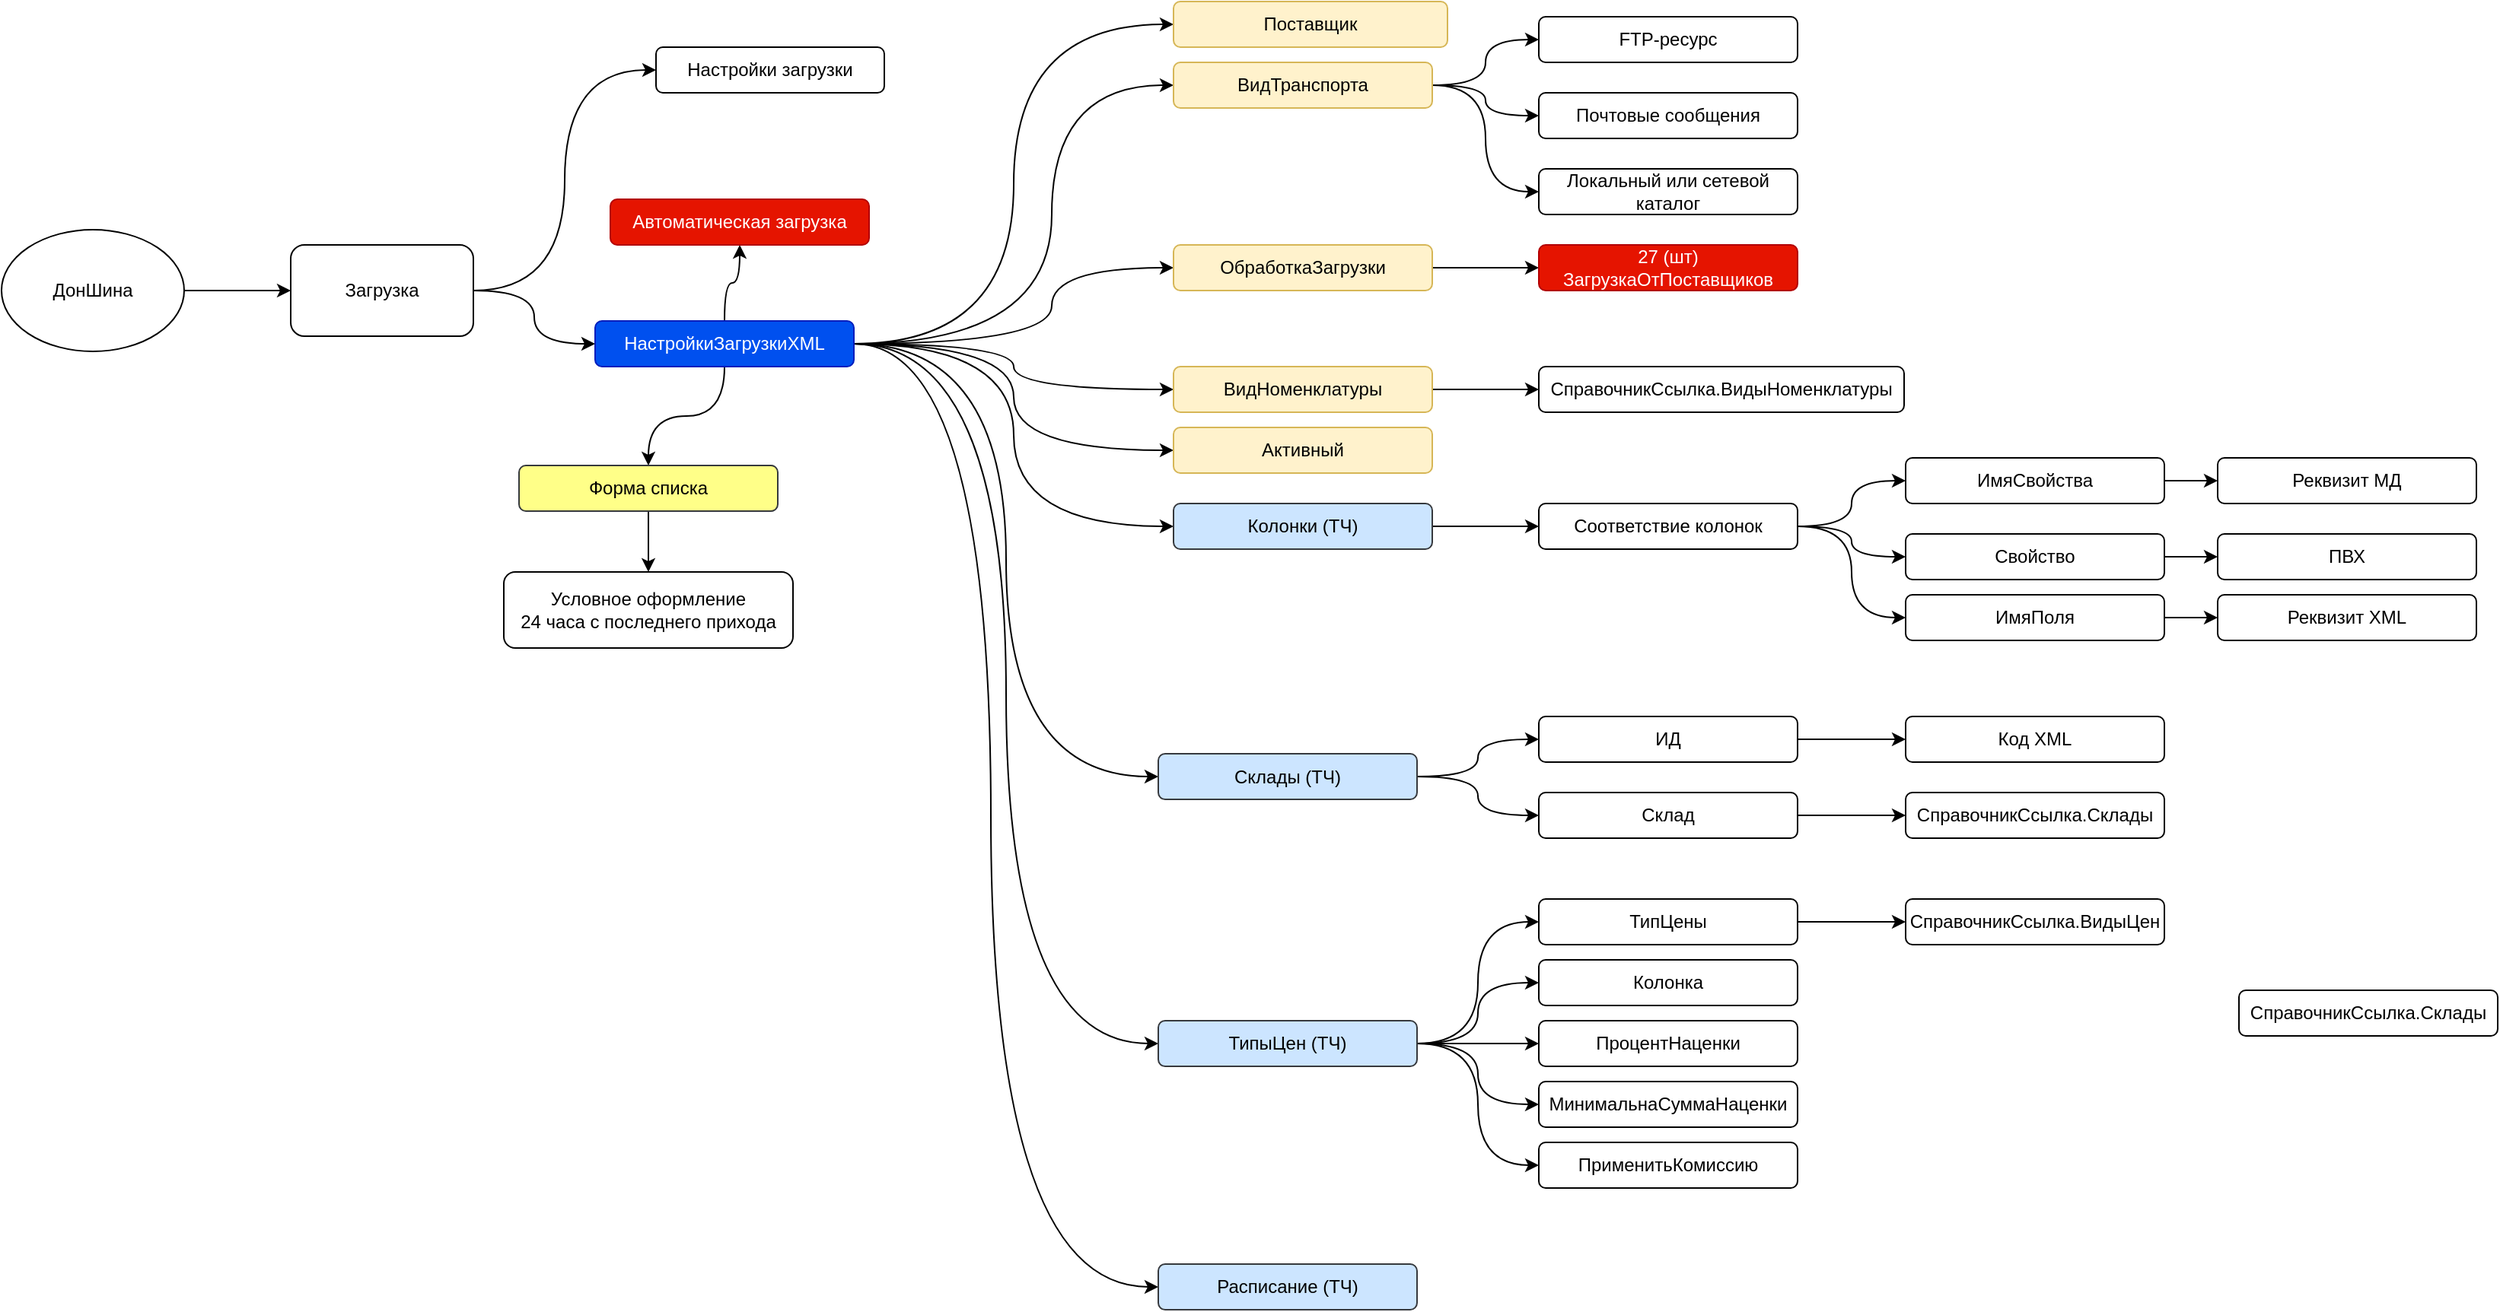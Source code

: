 <mxfile version="28.2.5">
  <diagram name="Страница — 1" id="MQuCKsTkF0hV8LhLmS5N">
    <mxGraphModel dx="1715" dy="930" grid="1" gridSize="10" guides="1" tooltips="1" connect="1" arrows="1" fold="1" page="1" pageScale="1" pageWidth="827" pageHeight="1169" math="0" shadow="0">
      <root>
        <mxCell id="0" />
        <mxCell id="1" parent="0" />
        <mxCell id="EHXcdM6yGb4Hflx0Ipde-5" value="" style="edgeStyle=orthogonalEdgeStyle;rounded=0;orthogonalLoop=1;jettySize=auto;html=1;curved=1;" edge="1" parent="1" source="EHXcdM6yGb4Hflx0Ipde-1" target="EHXcdM6yGb4Hflx0Ipde-4">
          <mxGeometry relative="1" as="geometry" />
        </mxCell>
        <mxCell id="EHXcdM6yGb4Hflx0Ipde-1" value="ДонШина" style="ellipse;whiteSpace=wrap;html=1;" vertex="1" parent="1">
          <mxGeometry x="190" y="240" width="120" height="80" as="geometry" />
        </mxCell>
        <mxCell id="EHXcdM6yGb4Hflx0Ipde-2" value="Настройки загрузки" style="rounded=1;whiteSpace=wrap;html=1;" vertex="1" parent="1">
          <mxGeometry x="620" y="120" width="150" height="30" as="geometry" />
        </mxCell>
        <mxCell id="EHXcdM6yGb4Hflx0Ipde-10" value="" style="edgeStyle=orthogonalEdgeStyle;rounded=0;orthogonalLoop=1;jettySize=auto;html=1;curved=1;entryX=0;entryY=0.5;entryDx=0;entryDy=0;" edge="1" parent="1" source="EHXcdM6yGb4Hflx0Ipde-3" target="EHXcdM6yGb4Hflx0Ipde-8">
          <mxGeometry relative="1" as="geometry" />
        </mxCell>
        <mxCell id="EHXcdM6yGb4Hflx0Ipde-32" style="edgeStyle=orthogonalEdgeStyle;rounded=0;orthogonalLoop=1;jettySize=auto;html=1;curved=1;" edge="1" parent="1" source="EHXcdM6yGb4Hflx0Ipde-3" target="EHXcdM6yGb4Hflx0Ipde-15">
          <mxGeometry relative="1" as="geometry" />
        </mxCell>
        <mxCell id="EHXcdM6yGb4Hflx0Ipde-33" style="edgeStyle=orthogonalEdgeStyle;rounded=0;orthogonalLoop=1;jettySize=auto;html=1;entryX=0;entryY=0.5;entryDx=0;entryDy=0;curved=1;" edge="1" parent="1" source="EHXcdM6yGb4Hflx0Ipde-3" target="EHXcdM6yGb4Hflx0Ipde-11">
          <mxGeometry relative="1" as="geometry">
            <Array as="points">
              <mxPoint x="880" y="315" />
              <mxPoint x="880" y="145" />
            </Array>
          </mxGeometry>
        </mxCell>
        <mxCell id="EHXcdM6yGb4Hflx0Ipde-34" style="edgeStyle=orthogonalEdgeStyle;rounded=0;orthogonalLoop=1;jettySize=auto;html=1;entryX=0;entryY=0.5;entryDx=0;entryDy=0;curved=1;" edge="1" parent="1" source="EHXcdM6yGb4Hflx0Ipde-3" target="EHXcdM6yGb4Hflx0Ipde-16">
          <mxGeometry relative="1" as="geometry">
            <Array as="points">
              <mxPoint x="880" y="315" />
              <mxPoint x="880" y="265" />
            </Array>
          </mxGeometry>
        </mxCell>
        <mxCell id="EHXcdM6yGb4Hflx0Ipde-35" style="edgeStyle=orthogonalEdgeStyle;rounded=0;orthogonalLoop=1;jettySize=auto;html=1;curved=1;" edge="1" parent="1" source="EHXcdM6yGb4Hflx0Ipde-3" target="EHXcdM6yGb4Hflx0Ipde-13">
          <mxGeometry relative="1" as="geometry" />
        </mxCell>
        <mxCell id="EHXcdM6yGb4Hflx0Ipde-36" style="edgeStyle=orthogonalEdgeStyle;rounded=0;orthogonalLoop=1;jettySize=auto;html=1;entryX=0;entryY=0.5;entryDx=0;entryDy=0;curved=1;" edge="1" parent="1" source="EHXcdM6yGb4Hflx0Ipde-3" target="EHXcdM6yGb4Hflx0Ipde-14">
          <mxGeometry relative="1" as="geometry" />
        </mxCell>
        <mxCell id="EHXcdM6yGb4Hflx0Ipde-79" style="edgeStyle=orthogonalEdgeStyle;rounded=0;orthogonalLoop=1;jettySize=auto;html=1;entryX=0;entryY=0.5;entryDx=0;entryDy=0;curved=1;" edge="1" parent="1" source="EHXcdM6yGb4Hflx0Ipde-3" target="EHXcdM6yGb4Hflx0Ipde-40">
          <mxGeometry relative="1" as="geometry" />
        </mxCell>
        <mxCell id="EHXcdM6yGb4Hflx0Ipde-80" style="edgeStyle=orthogonalEdgeStyle;rounded=0;orthogonalLoop=1;jettySize=auto;html=1;entryX=0;entryY=0.5;entryDx=0;entryDy=0;curved=1;" edge="1" parent="1" source="EHXcdM6yGb4Hflx0Ipde-3" target="EHXcdM6yGb4Hflx0Ipde-42">
          <mxGeometry relative="1" as="geometry" />
        </mxCell>
        <mxCell id="EHXcdM6yGb4Hflx0Ipde-81" style="edgeStyle=orthogonalEdgeStyle;rounded=0;orthogonalLoop=1;jettySize=auto;html=1;entryX=0;entryY=0.5;entryDx=0;entryDy=0;curved=1;" edge="1" parent="1" source="EHXcdM6yGb4Hflx0Ipde-3" target="EHXcdM6yGb4Hflx0Ipde-41">
          <mxGeometry relative="1" as="geometry" />
        </mxCell>
        <mxCell id="EHXcdM6yGb4Hflx0Ipde-82" style="edgeStyle=orthogonalEdgeStyle;rounded=0;orthogonalLoop=1;jettySize=auto;html=1;entryX=0;entryY=0.5;entryDx=0;entryDy=0;curved=1;" edge="1" parent="1" source="EHXcdM6yGb4Hflx0Ipde-3" target="EHXcdM6yGb4Hflx0Ipde-37">
          <mxGeometry relative="1" as="geometry">
            <Array as="points">
              <mxPoint x="840" y="315" />
              <mxPoint x="840" y="935" />
            </Array>
          </mxGeometry>
        </mxCell>
        <mxCell id="EHXcdM6yGb4Hflx0Ipde-84" value="" style="edgeStyle=orthogonalEdgeStyle;rounded=0;orthogonalLoop=1;jettySize=auto;html=1;curved=1;" edge="1" parent="1" source="EHXcdM6yGb4Hflx0Ipde-3" target="EHXcdM6yGb4Hflx0Ipde-83">
          <mxGeometry relative="1" as="geometry" />
        </mxCell>
        <mxCell id="EHXcdM6yGb4Hflx0Ipde-3" value="НастройкиЗагрузкиXML" style="rounded=1;whiteSpace=wrap;html=1;fillColor=#0050ef;fontColor=#ffffff;strokeColor=#001DBC;" vertex="1" parent="1">
          <mxGeometry x="580" y="300" width="170" height="30" as="geometry" />
        </mxCell>
        <mxCell id="EHXcdM6yGb4Hflx0Ipde-6" style="edgeStyle=orthogonalEdgeStyle;rounded=0;orthogonalLoop=1;jettySize=auto;html=1;entryX=0;entryY=0.5;entryDx=0;entryDy=0;curved=1;" edge="1" parent="1" source="EHXcdM6yGb4Hflx0Ipde-4" target="EHXcdM6yGb4Hflx0Ipde-2">
          <mxGeometry relative="1" as="geometry" />
        </mxCell>
        <mxCell id="EHXcdM6yGb4Hflx0Ipde-7" style="edgeStyle=orthogonalEdgeStyle;rounded=0;orthogonalLoop=1;jettySize=auto;html=1;curved=1;" edge="1" parent="1" source="EHXcdM6yGb4Hflx0Ipde-4" target="EHXcdM6yGb4Hflx0Ipde-3">
          <mxGeometry relative="1" as="geometry" />
        </mxCell>
        <mxCell id="EHXcdM6yGb4Hflx0Ipde-4" value="Загрузка" style="rounded=1;whiteSpace=wrap;html=1;" vertex="1" parent="1">
          <mxGeometry x="380" y="250" width="120" height="60" as="geometry" />
        </mxCell>
        <mxCell id="EHXcdM6yGb4Hflx0Ipde-8" value="Поставщик" style="rounded=1;whiteSpace=wrap;html=1;fillColor=#fff2cc;strokeColor=#d6b656;" vertex="1" parent="1">
          <mxGeometry x="960" y="90" width="180" height="30" as="geometry" />
        </mxCell>
        <mxCell id="EHXcdM6yGb4Hflx0Ipde-18" value="" style="edgeStyle=orthogonalEdgeStyle;rounded=0;orthogonalLoop=1;jettySize=auto;html=1;curved=1;" edge="1" parent="1" source="EHXcdM6yGb4Hflx0Ipde-11" target="EHXcdM6yGb4Hflx0Ipde-17">
          <mxGeometry relative="1" as="geometry" />
        </mxCell>
        <mxCell id="EHXcdM6yGb4Hflx0Ipde-21" style="edgeStyle=orthogonalEdgeStyle;rounded=0;orthogonalLoop=1;jettySize=auto;html=1;entryX=0;entryY=0.5;entryDx=0;entryDy=0;curved=1;" edge="1" parent="1" source="EHXcdM6yGb4Hflx0Ipde-11" target="EHXcdM6yGb4Hflx0Ipde-19">
          <mxGeometry relative="1" as="geometry" />
        </mxCell>
        <mxCell id="EHXcdM6yGb4Hflx0Ipde-22" style="edgeStyle=orthogonalEdgeStyle;rounded=0;orthogonalLoop=1;jettySize=auto;html=1;entryX=0;entryY=0.5;entryDx=0;entryDy=0;curved=1;" edge="1" parent="1" source="EHXcdM6yGb4Hflx0Ipde-11" target="EHXcdM6yGb4Hflx0Ipde-20">
          <mxGeometry relative="1" as="geometry" />
        </mxCell>
        <mxCell id="EHXcdM6yGb4Hflx0Ipde-11" value="ВидТранспорта" style="rounded=1;whiteSpace=wrap;html=1;fillColor=#fff2cc;strokeColor=#d6b656;" vertex="1" parent="1">
          <mxGeometry x="960" y="130" width="170" height="30" as="geometry" />
        </mxCell>
        <mxCell id="EHXcdM6yGb4Hflx0Ipde-29" style="edgeStyle=orthogonalEdgeStyle;rounded=0;orthogonalLoop=1;jettySize=auto;html=1;entryX=0;entryY=0.5;entryDx=0;entryDy=0;" edge="1" parent="1" source="EHXcdM6yGb4Hflx0Ipde-13" target="EHXcdM6yGb4Hflx0Ipde-28">
          <mxGeometry relative="1" as="geometry" />
        </mxCell>
        <mxCell id="EHXcdM6yGb4Hflx0Ipde-13" value="ВидНоменклатуры" style="rounded=1;whiteSpace=wrap;html=1;fillColor=#fff2cc;strokeColor=#d6b656;" vertex="1" parent="1">
          <mxGeometry x="960" y="330" width="170" height="30" as="geometry" />
        </mxCell>
        <mxCell id="EHXcdM6yGb4Hflx0Ipde-14" value="Активный" style="rounded=1;whiteSpace=wrap;html=1;fillColor=#fff2cc;strokeColor=#d6b656;" vertex="1" parent="1">
          <mxGeometry x="960" y="370" width="170" height="30" as="geometry" />
        </mxCell>
        <mxCell id="EHXcdM6yGb4Hflx0Ipde-31" value="" style="edgeStyle=orthogonalEdgeStyle;rounded=0;orthogonalLoop=1;jettySize=auto;html=1;curved=1;" edge="1" parent="1" source="EHXcdM6yGb4Hflx0Ipde-15" target="EHXcdM6yGb4Hflx0Ipde-30">
          <mxGeometry relative="1" as="geometry" />
        </mxCell>
        <mxCell id="EHXcdM6yGb4Hflx0Ipde-15" value="Форма списка" style="rounded=1;whiteSpace=wrap;html=1;fillColor=#ffff88;strokeColor=#36393d;" vertex="1" parent="1">
          <mxGeometry x="530" y="395" width="170" height="30" as="geometry" />
        </mxCell>
        <mxCell id="EHXcdM6yGb4Hflx0Ipde-26" style="edgeStyle=orthogonalEdgeStyle;rounded=0;orthogonalLoop=1;jettySize=auto;html=1;" edge="1" parent="1" source="EHXcdM6yGb4Hflx0Ipde-16" target="EHXcdM6yGb4Hflx0Ipde-25">
          <mxGeometry relative="1" as="geometry" />
        </mxCell>
        <mxCell id="EHXcdM6yGb4Hflx0Ipde-16" value="ОбработкаЗагрузки" style="rounded=1;whiteSpace=wrap;html=1;fillColor=#fff2cc;strokeColor=#d6b656;" vertex="1" parent="1">
          <mxGeometry x="960" y="250" width="170" height="30" as="geometry" />
        </mxCell>
        <mxCell id="EHXcdM6yGb4Hflx0Ipde-17" value="FTP-ресурс" style="rounded=1;whiteSpace=wrap;html=1;" vertex="1" parent="1">
          <mxGeometry x="1200" y="100" width="170" height="30" as="geometry" />
        </mxCell>
        <mxCell id="EHXcdM6yGb4Hflx0Ipde-19" value="Почтовые сообщения" style="rounded=1;whiteSpace=wrap;html=1;" vertex="1" parent="1">
          <mxGeometry x="1200" y="150" width="170" height="30" as="geometry" />
        </mxCell>
        <mxCell id="EHXcdM6yGb4Hflx0Ipde-20" value="Локальный или сетевой каталог" style="rounded=1;whiteSpace=wrap;html=1;" vertex="1" parent="1">
          <mxGeometry x="1200" y="200" width="170" height="30" as="geometry" />
        </mxCell>
        <mxCell id="EHXcdM6yGb4Hflx0Ipde-25" value="27 (шт)&lt;br&gt;ЗагрузкаОтПоставщиков" style="rounded=1;whiteSpace=wrap;html=1;fillColor=#e51400;strokeColor=#B20000;fontColor=#ffffff;" vertex="1" parent="1">
          <mxGeometry x="1200" y="250" width="170" height="30" as="geometry" />
        </mxCell>
        <mxCell id="EHXcdM6yGb4Hflx0Ipde-28" value="СправочникСсылка.ВидыНоменклатуры" style="rounded=1;whiteSpace=wrap;html=1;" vertex="1" parent="1">
          <mxGeometry x="1200" y="330" width="240" height="30" as="geometry" />
        </mxCell>
        <mxCell id="EHXcdM6yGb4Hflx0Ipde-30" value="Условное оформление&lt;div&gt;24 часа с последнего прихода&lt;/div&gt;" style="rounded=1;whiteSpace=wrap;html=1;" vertex="1" parent="1">
          <mxGeometry x="520" y="465" width="190" height="50" as="geometry" />
        </mxCell>
        <mxCell id="EHXcdM6yGb4Hflx0Ipde-37" value="Расписание (ТЧ)" style="rounded=1;whiteSpace=wrap;html=1;fillColor=#cce5ff;strokeColor=#36393d;" vertex="1" parent="1">
          <mxGeometry x="950" y="920" width="170" height="30" as="geometry" />
        </mxCell>
        <mxCell id="EHXcdM6yGb4Hflx0Ipde-44" value="" style="edgeStyle=orthogonalEdgeStyle;rounded=0;orthogonalLoop=1;jettySize=auto;html=1;" edge="1" parent="1" source="EHXcdM6yGb4Hflx0Ipde-40" target="EHXcdM6yGb4Hflx0Ipde-43">
          <mxGeometry relative="1" as="geometry" />
        </mxCell>
        <mxCell id="EHXcdM6yGb4Hflx0Ipde-40" value="Колонки (ТЧ)" style="rounded=1;whiteSpace=wrap;html=1;fillColor=#cce5ff;strokeColor=#36393d;" vertex="1" parent="1">
          <mxGeometry x="960" y="420" width="170" height="30" as="geometry" />
        </mxCell>
        <mxCell id="EHXcdM6yGb4Hflx0Ipde-74" style="edgeStyle=orthogonalEdgeStyle;rounded=0;orthogonalLoop=1;jettySize=auto;html=1;entryX=0;entryY=0.5;entryDx=0;entryDy=0;curved=1;" edge="1" parent="1" source="EHXcdM6yGb4Hflx0Ipde-41" target="EHXcdM6yGb4Hflx0Ipde-60">
          <mxGeometry relative="1" as="geometry" />
        </mxCell>
        <mxCell id="EHXcdM6yGb4Hflx0Ipde-75" style="edgeStyle=orthogonalEdgeStyle;rounded=0;orthogonalLoop=1;jettySize=auto;html=1;entryX=0;entryY=0.5;entryDx=0;entryDy=0;curved=1;" edge="1" parent="1" source="EHXcdM6yGb4Hflx0Ipde-41" target="EHXcdM6yGb4Hflx0Ipde-59">
          <mxGeometry relative="1" as="geometry" />
        </mxCell>
        <mxCell id="EHXcdM6yGb4Hflx0Ipde-76" style="edgeStyle=orthogonalEdgeStyle;rounded=0;orthogonalLoop=1;jettySize=auto;html=1;entryX=0;entryY=0.5;entryDx=0;entryDy=0;curved=1;" edge="1" parent="1" source="EHXcdM6yGb4Hflx0Ipde-41" target="EHXcdM6yGb4Hflx0Ipde-58">
          <mxGeometry relative="1" as="geometry" />
        </mxCell>
        <mxCell id="EHXcdM6yGb4Hflx0Ipde-77" style="edgeStyle=orthogonalEdgeStyle;rounded=0;orthogonalLoop=1;jettySize=auto;html=1;entryX=0;entryY=0.5;entryDx=0;entryDy=0;curved=1;" edge="1" parent="1" source="EHXcdM6yGb4Hflx0Ipde-41" target="EHXcdM6yGb4Hflx0Ipde-72">
          <mxGeometry relative="1" as="geometry" />
        </mxCell>
        <mxCell id="EHXcdM6yGb4Hflx0Ipde-78" style="edgeStyle=orthogonalEdgeStyle;rounded=0;orthogonalLoop=1;jettySize=auto;html=1;entryX=0;entryY=0.5;entryDx=0;entryDy=0;curved=1;" edge="1" parent="1" source="EHXcdM6yGb4Hflx0Ipde-41" target="EHXcdM6yGb4Hflx0Ipde-71">
          <mxGeometry relative="1" as="geometry" />
        </mxCell>
        <mxCell id="EHXcdM6yGb4Hflx0Ipde-41" value="ТипыЦен (ТЧ)" style="rounded=1;whiteSpace=wrap;html=1;fillColor=#cce5ff;strokeColor=#36393d;" vertex="1" parent="1">
          <mxGeometry x="950" y="760" width="170" height="30" as="geometry" />
        </mxCell>
        <mxCell id="EHXcdM6yGb4Hflx0Ipde-65" style="edgeStyle=orthogonalEdgeStyle;rounded=0;orthogonalLoop=1;jettySize=auto;html=1;entryX=0;entryY=0.5;entryDx=0;entryDy=0;curved=1;" edge="1" parent="1" source="EHXcdM6yGb4Hflx0Ipde-42" target="EHXcdM6yGb4Hflx0Ipde-63">
          <mxGeometry relative="1" as="geometry" />
        </mxCell>
        <mxCell id="EHXcdM6yGb4Hflx0Ipde-66" style="edgeStyle=orthogonalEdgeStyle;rounded=0;orthogonalLoop=1;jettySize=auto;html=1;entryX=0;entryY=0.5;entryDx=0;entryDy=0;curved=1;" edge="1" parent="1" source="EHXcdM6yGb4Hflx0Ipde-42" target="EHXcdM6yGb4Hflx0Ipde-64">
          <mxGeometry relative="1" as="geometry" />
        </mxCell>
        <mxCell id="EHXcdM6yGb4Hflx0Ipde-42" value="Склады (ТЧ)" style="rounded=1;whiteSpace=wrap;html=1;fillColor=#cce5ff;strokeColor=#36393d;" vertex="1" parent="1">
          <mxGeometry x="950" y="584.5" width="170" height="30" as="geometry" />
        </mxCell>
        <mxCell id="EHXcdM6yGb4Hflx0Ipde-46" value="" style="edgeStyle=orthogonalEdgeStyle;rounded=0;orthogonalLoop=1;jettySize=auto;html=1;curved=1;" edge="1" parent="1" source="EHXcdM6yGb4Hflx0Ipde-43" target="EHXcdM6yGb4Hflx0Ipde-45">
          <mxGeometry relative="1" as="geometry" />
        </mxCell>
        <mxCell id="EHXcdM6yGb4Hflx0Ipde-48" style="edgeStyle=orthogonalEdgeStyle;rounded=0;orthogonalLoop=1;jettySize=auto;html=1;entryX=0;entryY=0.5;entryDx=0;entryDy=0;curved=1;" edge="1" parent="1" source="EHXcdM6yGb4Hflx0Ipde-43" target="EHXcdM6yGb4Hflx0Ipde-47">
          <mxGeometry relative="1" as="geometry" />
        </mxCell>
        <mxCell id="EHXcdM6yGb4Hflx0Ipde-50" style="edgeStyle=orthogonalEdgeStyle;rounded=0;orthogonalLoop=1;jettySize=auto;html=1;entryX=0;entryY=0.5;entryDx=0;entryDy=0;curved=1;" edge="1" parent="1" source="EHXcdM6yGb4Hflx0Ipde-43" target="EHXcdM6yGb4Hflx0Ipde-49">
          <mxGeometry relative="1" as="geometry" />
        </mxCell>
        <mxCell id="EHXcdM6yGb4Hflx0Ipde-43" value="Соответствие колонок" style="rounded=1;whiteSpace=wrap;html=1;" vertex="1" parent="1">
          <mxGeometry x="1200" y="420" width="170" height="30" as="geometry" />
        </mxCell>
        <mxCell id="EHXcdM6yGb4Hflx0Ipde-52" value="" style="edgeStyle=orthogonalEdgeStyle;rounded=0;orthogonalLoop=1;jettySize=auto;html=1;" edge="1" parent="1" source="EHXcdM6yGb4Hflx0Ipde-45" target="EHXcdM6yGb4Hflx0Ipde-51">
          <mxGeometry relative="1" as="geometry" />
        </mxCell>
        <mxCell id="EHXcdM6yGb4Hflx0Ipde-45" value="ИмяСвойства" style="rounded=1;whiteSpace=wrap;html=1;" vertex="1" parent="1">
          <mxGeometry x="1441" y="390" width="170" height="30" as="geometry" />
        </mxCell>
        <mxCell id="EHXcdM6yGb4Hflx0Ipde-56" style="edgeStyle=orthogonalEdgeStyle;rounded=0;orthogonalLoop=1;jettySize=auto;html=1;" edge="1" parent="1" source="EHXcdM6yGb4Hflx0Ipde-47" target="EHXcdM6yGb4Hflx0Ipde-54">
          <mxGeometry relative="1" as="geometry" />
        </mxCell>
        <mxCell id="EHXcdM6yGb4Hflx0Ipde-47" value="Свойство" style="rounded=1;whiteSpace=wrap;html=1;" vertex="1" parent="1">
          <mxGeometry x="1441" y="440" width="170" height="30" as="geometry" />
        </mxCell>
        <mxCell id="EHXcdM6yGb4Hflx0Ipde-57" style="edgeStyle=orthogonalEdgeStyle;rounded=0;orthogonalLoop=1;jettySize=auto;html=1;" edge="1" parent="1" source="EHXcdM6yGb4Hflx0Ipde-49" target="EHXcdM6yGb4Hflx0Ipde-55">
          <mxGeometry relative="1" as="geometry" />
        </mxCell>
        <mxCell id="EHXcdM6yGb4Hflx0Ipde-49" value="ИмяПоля" style="rounded=1;whiteSpace=wrap;html=1;" vertex="1" parent="1">
          <mxGeometry x="1441" y="480" width="170" height="30" as="geometry" />
        </mxCell>
        <mxCell id="EHXcdM6yGb4Hflx0Ipde-51" value="Реквизит МД" style="rounded=1;whiteSpace=wrap;html=1;" vertex="1" parent="1">
          <mxGeometry x="1646" y="390" width="170" height="30" as="geometry" />
        </mxCell>
        <mxCell id="EHXcdM6yGb4Hflx0Ipde-54" value="ПВХ" style="rounded=1;whiteSpace=wrap;html=1;" vertex="1" parent="1">
          <mxGeometry x="1646" y="440" width="170" height="30" as="geometry" />
        </mxCell>
        <mxCell id="EHXcdM6yGb4Hflx0Ipde-55" value="Реквизит XML" style="rounded=1;whiteSpace=wrap;html=1;" vertex="1" parent="1">
          <mxGeometry x="1646" y="480" width="170" height="30" as="geometry" />
        </mxCell>
        <mxCell id="EHXcdM6yGb4Hflx0Ipde-58" value="ПроцентНаценки" style="rounded=1;whiteSpace=wrap;html=1;" vertex="1" parent="1">
          <mxGeometry x="1200" y="760" width="170" height="30" as="geometry" />
        </mxCell>
        <mxCell id="EHXcdM6yGb4Hflx0Ipde-59" value="Колонка" style="rounded=1;whiteSpace=wrap;html=1;" vertex="1" parent="1">
          <mxGeometry x="1200" y="720" width="170" height="30" as="geometry" />
        </mxCell>
        <mxCell id="EHXcdM6yGb4Hflx0Ipde-73" style="edgeStyle=orthogonalEdgeStyle;rounded=0;orthogonalLoop=1;jettySize=auto;html=1;" edge="1" parent="1" source="EHXcdM6yGb4Hflx0Ipde-60" target="EHXcdM6yGb4Hflx0Ipde-69">
          <mxGeometry relative="1" as="geometry" />
        </mxCell>
        <mxCell id="EHXcdM6yGb4Hflx0Ipde-60" value="ТипЦены" style="rounded=1;whiteSpace=wrap;html=1;" vertex="1" parent="1">
          <mxGeometry x="1200" y="680" width="170" height="30" as="geometry" />
        </mxCell>
        <mxCell id="EHXcdM6yGb4Hflx0Ipde-61" value="СправочникСсылка.Склады" style="rounded=1;whiteSpace=wrap;html=1;" vertex="1" parent="1">
          <mxGeometry x="1441" y="610" width="170" height="30" as="geometry" />
        </mxCell>
        <mxCell id="EHXcdM6yGb4Hflx0Ipde-62" value="Код XML" style="rounded=1;whiteSpace=wrap;html=1;" vertex="1" parent="1">
          <mxGeometry x="1441" y="560" width="170" height="30" as="geometry" />
        </mxCell>
        <mxCell id="EHXcdM6yGb4Hflx0Ipde-67" style="edgeStyle=orthogonalEdgeStyle;rounded=0;orthogonalLoop=1;jettySize=auto;html=1;entryX=0;entryY=0.5;entryDx=0;entryDy=0;" edge="1" parent="1" source="EHXcdM6yGb4Hflx0Ipde-63" target="EHXcdM6yGb4Hflx0Ipde-62">
          <mxGeometry relative="1" as="geometry" />
        </mxCell>
        <mxCell id="EHXcdM6yGb4Hflx0Ipde-63" value="ИД" style="rounded=1;whiteSpace=wrap;html=1;" vertex="1" parent="1">
          <mxGeometry x="1200" y="560" width="170" height="30" as="geometry" />
        </mxCell>
        <mxCell id="EHXcdM6yGb4Hflx0Ipde-68" style="edgeStyle=orthogonalEdgeStyle;rounded=0;orthogonalLoop=1;jettySize=auto;html=1;entryX=0;entryY=0.5;entryDx=0;entryDy=0;" edge="1" parent="1" source="EHXcdM6yGb4Hflx0Ipde-64" target="EHXcdM6yGb4Hflx0Ipde-61">
          <mxGeometry relative="1" as="geometry" />
        </mxCell>
        <mxCell id="EHXcdM6yGb4Hflx0Ipde-64" value="Склад" style="rounded=1;whiteSpace=wrap;html=1;" vertex="1" parent="1">
          <mxGeometry x="1200" y="610" width="170" height="30" as="geometry" />
        </mxCell>
        <mxCell id="EHXcdM6yGb4Hflx0Ipde-69" value="СправочникСсылка.ВидыЦен" style="rounded=1;whiteSpace=wrap;html=1;" vertex="1" parent="1">
          <mxGeometry x="1441" y="680" width="170" height="30" as="geometry" />
        </mxCell>
        <mxCell id="EHXcdM6yGb4Hflx0Ipde-70" value="СправочникСсылка.Склады" style="rounded=1;whiteSpace=wrap;html=1;" vertex="1" parent="1">
          <mxGeometry x="1660" y="740" width="170" height="30" as="geometry" />
        </mxCell>
        <mxCell id="EHXcdM6yGb4Hflx0Ipde-71" value="ПрименитьКомиссию" style="rounded=1;whiteSpace=wrap;html=1;" vertex="1" parent="1">
          <mxGeometry x="1200" y="840" width="170" height="30" as="geometry" />
        </mxCell>
        <mxCell id="EHXcdM6yGb4Hflx0Ipde-72" value="МинимальнаСуммаНаценки" style="rounded=1;whiteSpace=wrap;html=1;" vertex="1" parent="1">
          <mxGeometry x="1200" y="800" width="170" height="30" as="geometry" />
        </mxCell>
        <mxCell id="EHXcdM6yGb4Hflx0Ipde-83" value="Автоматическая загрузка" style="rounded=1;whiteSpace=wrap;html=1;fillColor=#e51400;fontColor=#ffffff;strokeColor=#B20000;" vertex="1" parent="1">
          <mxGeometry x="590" y="220" width="170" height="30" as="geometry" />
        </mxCell>
      </root>
    </mxGraphModel>
  </diagram>
</mxfile>
